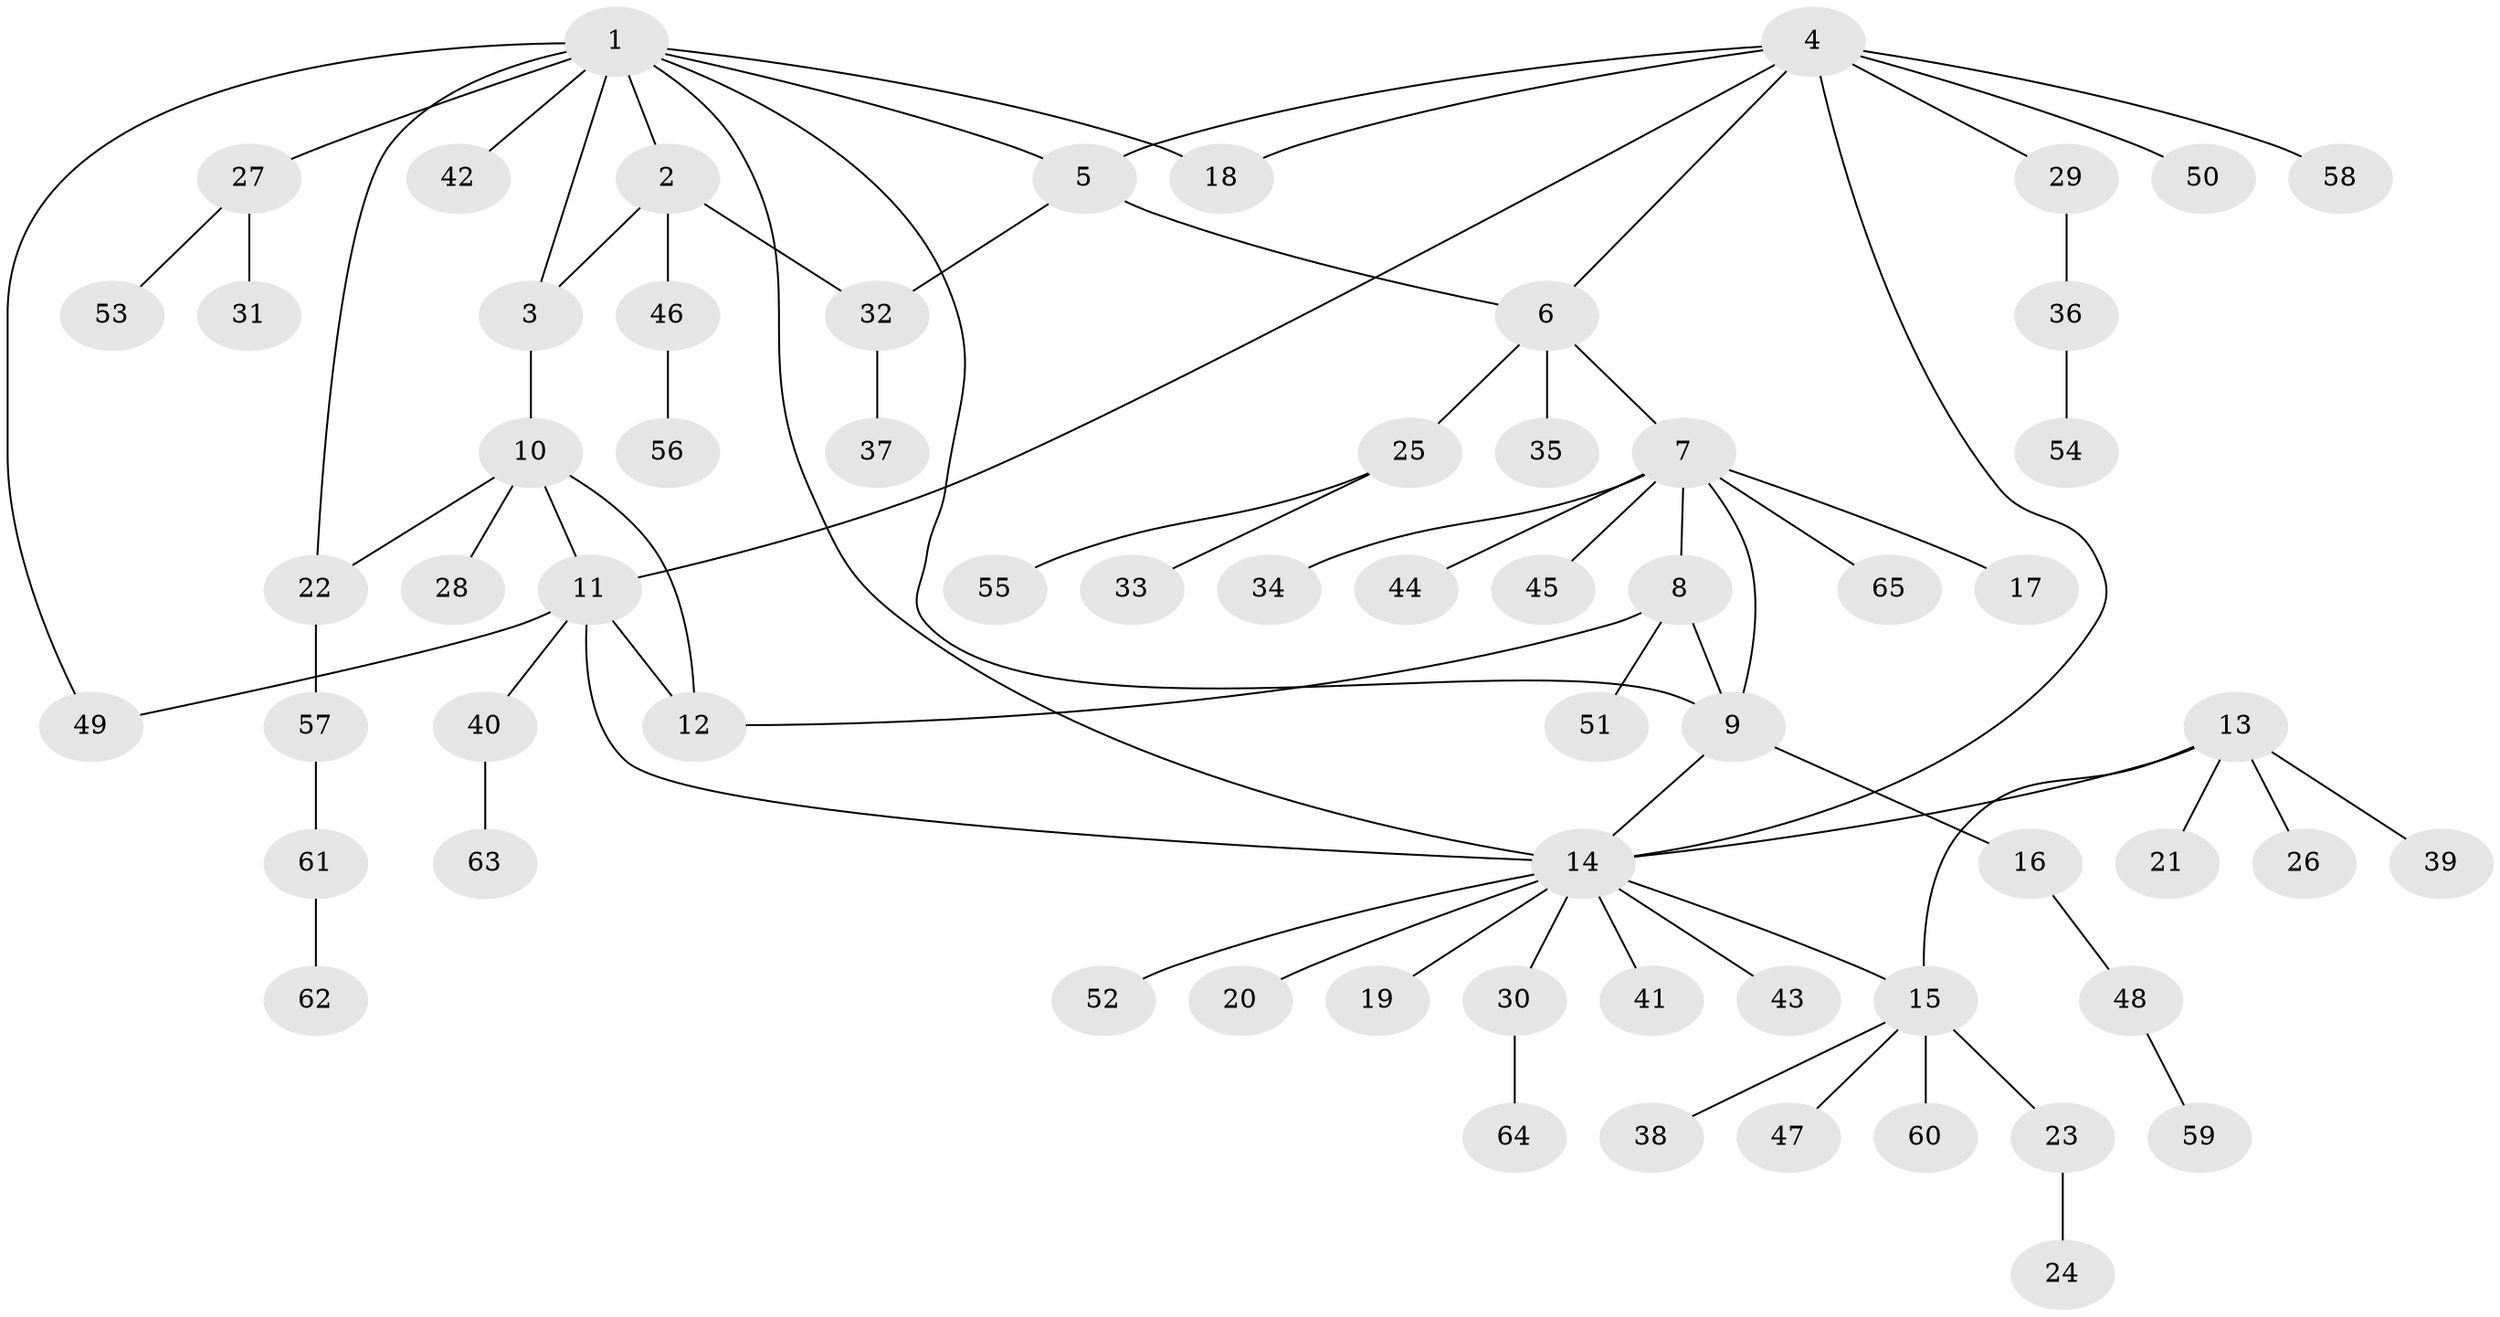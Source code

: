 // Generated by graph-tools (version 1.1) at 2025/26/03/09/25 03:26:46]
// undirected, 65 vertices, 79 edges
graph export_dot {
graph [start="1"]
  node [color=gray90,style=filled];
  1;
  2;
  3;
  4;
  5;
  6;
  7;
  8;
  9;
  10;
  11;
  12;
  13;
  14;
  15;
  16;
  17;
  18;
  19;
  20;
  21;
  22;
  23;
  24;
  25;
  26;
  27;
  28;
  29;
  30;
  31;
  32;
  33;
  34;
  35;
  36;
  37;
  38;
  39;
  40;
  41;
  42;
  43;
  44;
  45;
  46;
  47;
  48;
  49;
  50;
  51;
  52;
  53;
  54;
  55;
  56;
  57;
  58;
  59;
  60;
  61;
  62;
  63;
  64;
  65;
  1 -- 2;
  1 -- 3;
  1 -- 5;
  1 -- 9;
  1 -- 14;
  1 -- 18;
  1 -- 22;
  1 -- 27;
  1 -- 42;
  1 -- 49;
  2 -- 3;
  2 -- 32;
  2 -- 46;
  3 -- 10;
  4 -- 5;
  4 -- 6;
  4 -- 11;
  4 -- 14;
  4 -- 18;
  4 -- 29;
  4 -- 50;
  4 -- 58;
  5 -- 6;
  5 -- 32;
  6 -- 7;
  6 -- 25;
  6 -- 35;
  7 -- 8;
  7 -- 9;
  7 -- 17;
  7 -- 34;
  7 -- 44;
  7 -- 45;
  7 -- 65;
  8 -- 9;
  8 -- 12;
  8 -- 51;
  9 -- 14;
  9 -- 16;
  10 -- 11;
  10 -- 12;
  10 -- 22;
  10 -- 28;
  11 -- 12;
  11 -- 14;
  11 -- 40;
  11 -- 49;
  13 -- 14;
  13 -- 15;
  13 -- 21;
  13 -- 26;
  13 -- 39;
  14 -- 15;
  14 -- 19;
  14 -- 20;
  14 -- 30;
  14 -- 41;
  14 -- 43;
  14 -- 52;
  15 -- 23;
  15 -- 38;
  15 -- 47;
  15 -- 60;
  16 -- 48;
  22 -- 57;
  23 -- 24;
  25 -- 33;
  25 -- 55;
  27 -- 31;
  27 -- 53;
  29 -- 36;
  30 -- 64;
  32 -- 37;
  36 -- 54;
  40 -- 63;
  46 -- 56;
  48 -- 59;
  57 -- 61;
  61 -- 62;
}
